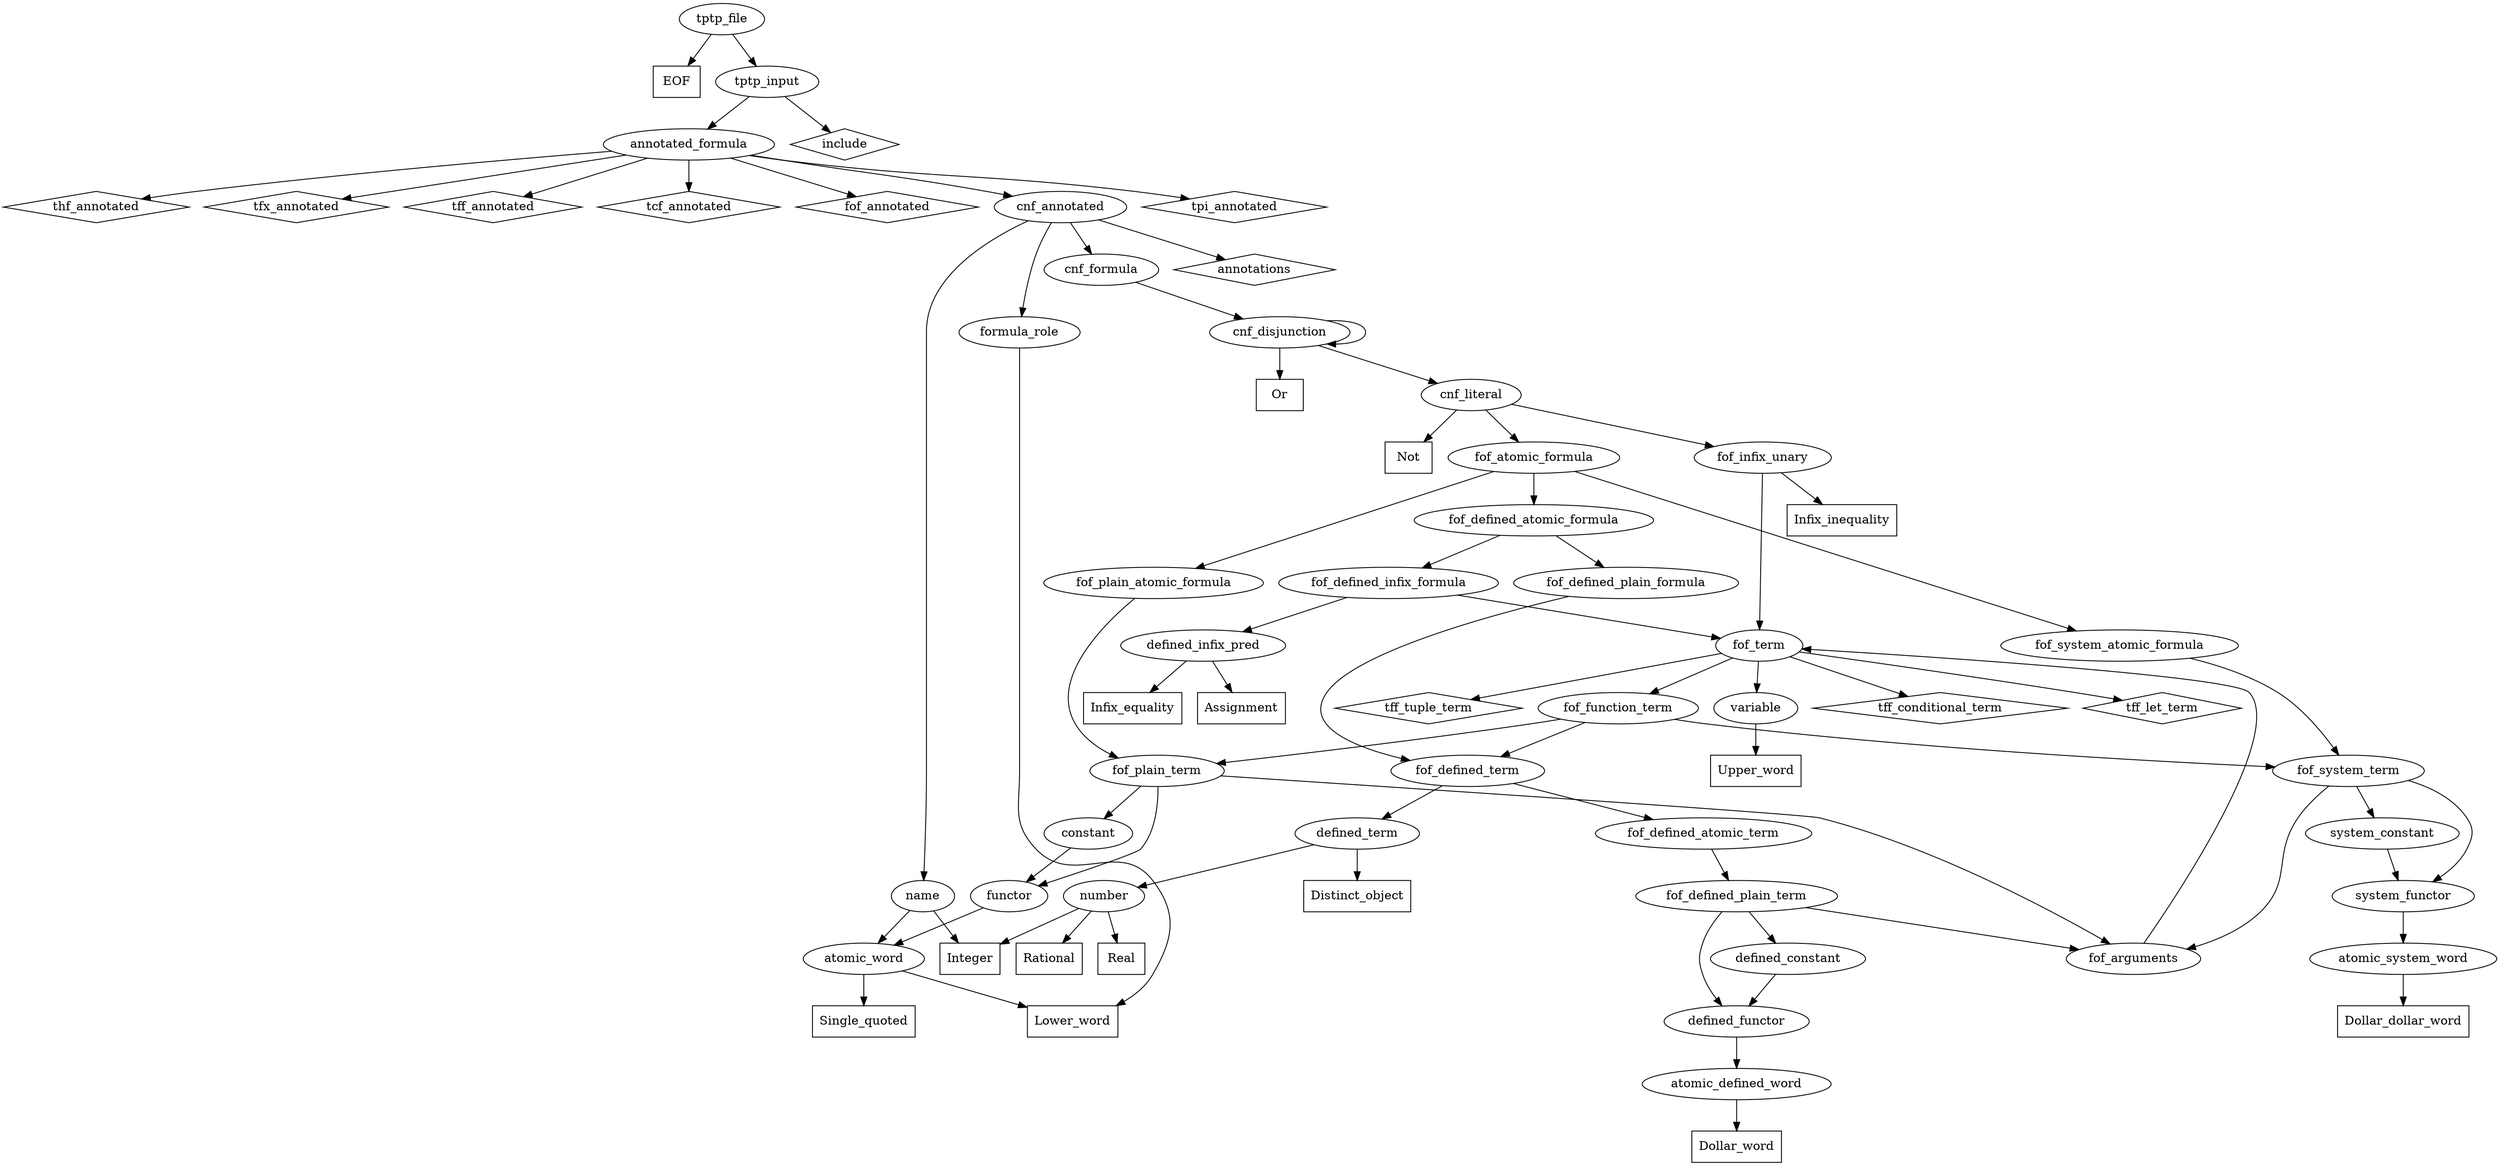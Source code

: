# This graph captures a CNF fragment of TPTP syntax that is expected to be sufficient for vampire-ml.
# Source grammar document in Antlr4 format: ./TPTP-ANTLR4-Grammar/tptp_v7_0_0_0.g4
# Original TPTP grammar in BNF: $TPTP/Documents/SyntaxBNF
# Node shapes:
# * Active rule: oval
# * Ignored rule (out of scope of vampire-ml): diamond
# * Terminal: box

# TODO: Mark the arcs as single-occurrence or list-occurrence.

digraph {

# EOF seems to be defined by Antlr4.
EOF [shape=box]

# TPTP terminals
Or [shape=box]
Not [shape=box]
Infix_inequality [shape=box]
Infix_equality [shape=box]
Assignment [shape=box]
Real [shape=box]
Rational [shape=box]
Integer [shape=box]
Dollar_word [shape=box]
Dollar_dollar_word [shape=box]
Upper_word [shape=box]
Lower_word [shape=box]
Single_quoted [shape=box]
Distinct_object [shape=box]

tptp_file -> tptp_input
tptp_file -> EOF

tptp_input -> annotated_formula
tptp_input -> include
include [shape=diamond]

annotated_formula -> thf_annotated
annotated_formula -> tfx_annotated
annotated_formula -> tff_annotated
annotated_formula -> tcf_annotated
annotated_formula -> fof_annotated
annotated_formula -> cnf_annotated
annotated_formula -> tpi_annotated
thf_annotated [shape=diamond]
tfx_annotated [shape=diamond]
tff_annotated [shape=diamond]
tcf_annotated [shape=diamond]
fof_annotated [shape=diamond]
tpi_annotated [shape=diamond]

cnf_annotated -> name
cnf_annotated -> formula_role
cnf_annotated -> cnf_formula
cnf_annotated -> annotations
annotations [shape=diamond]

formula_role -> Lower_word


# FOF fragment used in CNF
fof_infix_unary -> fof_term
fof_infix_unary -> Infix_inequality

fof_atomic_formula -> fof_plain_atomic_formula
fof_atomic_formula -> fof_defined_atomic_formula
fof_atomic_formula -> fof_system_atomic_formula

fof_plain_atomic_formula -> fof_plain_term

fof_defined_atomic_formula -> fof_defined_plain_formula
fof_defined_atomic_formula -> fof_defined_infix_formula

fof_defined_plain_formula -> fof_defined_term

fof_defined_infix_formula -> fof_term
fof_defined_infix_formula -> defined_infix_pred

fof_system_atomic_formula -> fof_system_term

fof_plain_term -> constant
fof_plain_term -> functor
fof_plain_term -> fof_arguments

fof_defined_term -> defined_term
fof_defined_term -> fof_defined_atomic_term

fof_defined_atomic_term -> fof_defined_plain_term

fof_defined_plain_term -> defined_constant
fof_defined_plain_term -> defined_functor
fof_defined_plain_term -> fof_arguments

fof_system_term -> system_constant
fof_system_term -> system_functor
fof_system_term -> fof_arguments

fof_arguments -> fof_term

fof_term -> fof_function_term
fof_term -> variable
fof_term -> tff_conditional_term
fof_term -> tff_let_term
fof_term -> tff_tuple_term
tff_conditional_term [shape=diamond]
tff_let_term [shape=diamond]
tff_tuple_term [shape=diamond]

fof_function_term -> fof_plain_term
fof_function_term -> fof_defined_term
fof_function_term -> fof_system_term


# CNF
cnf_formula -> cnf_disjunction
cnf_disjunction -> cnf_literal
cnf_disjunction -> cnf_disjunction
cnf_disjunction -> Or

cnf_literal -> fof_atomic_formula
cnf_literal -> Not
cnf_literal -> fof_infix_unary


defined_infix_pred -> Infix_equality
defined_infix_pred -> Assignment

constant -> functor
functor -> atomic_word

system_constant -> system_functor
system_functor -> atomic_system_word

defined_constant -> defined_functor
defined_functor -> atomic_defined_word

defined_term -> number
defined_term -> Distinct_object

variable -> Upper_word


name -> atomic_word
name -> Integer

atomic_word -> Lower_word
atomic_word -> Single_quoted

atomic_defined_word -> Dollar_word

atomic_system_word -> Dollar_dollar_word

number -> Integer
number -> Rational
number -> Real

}
